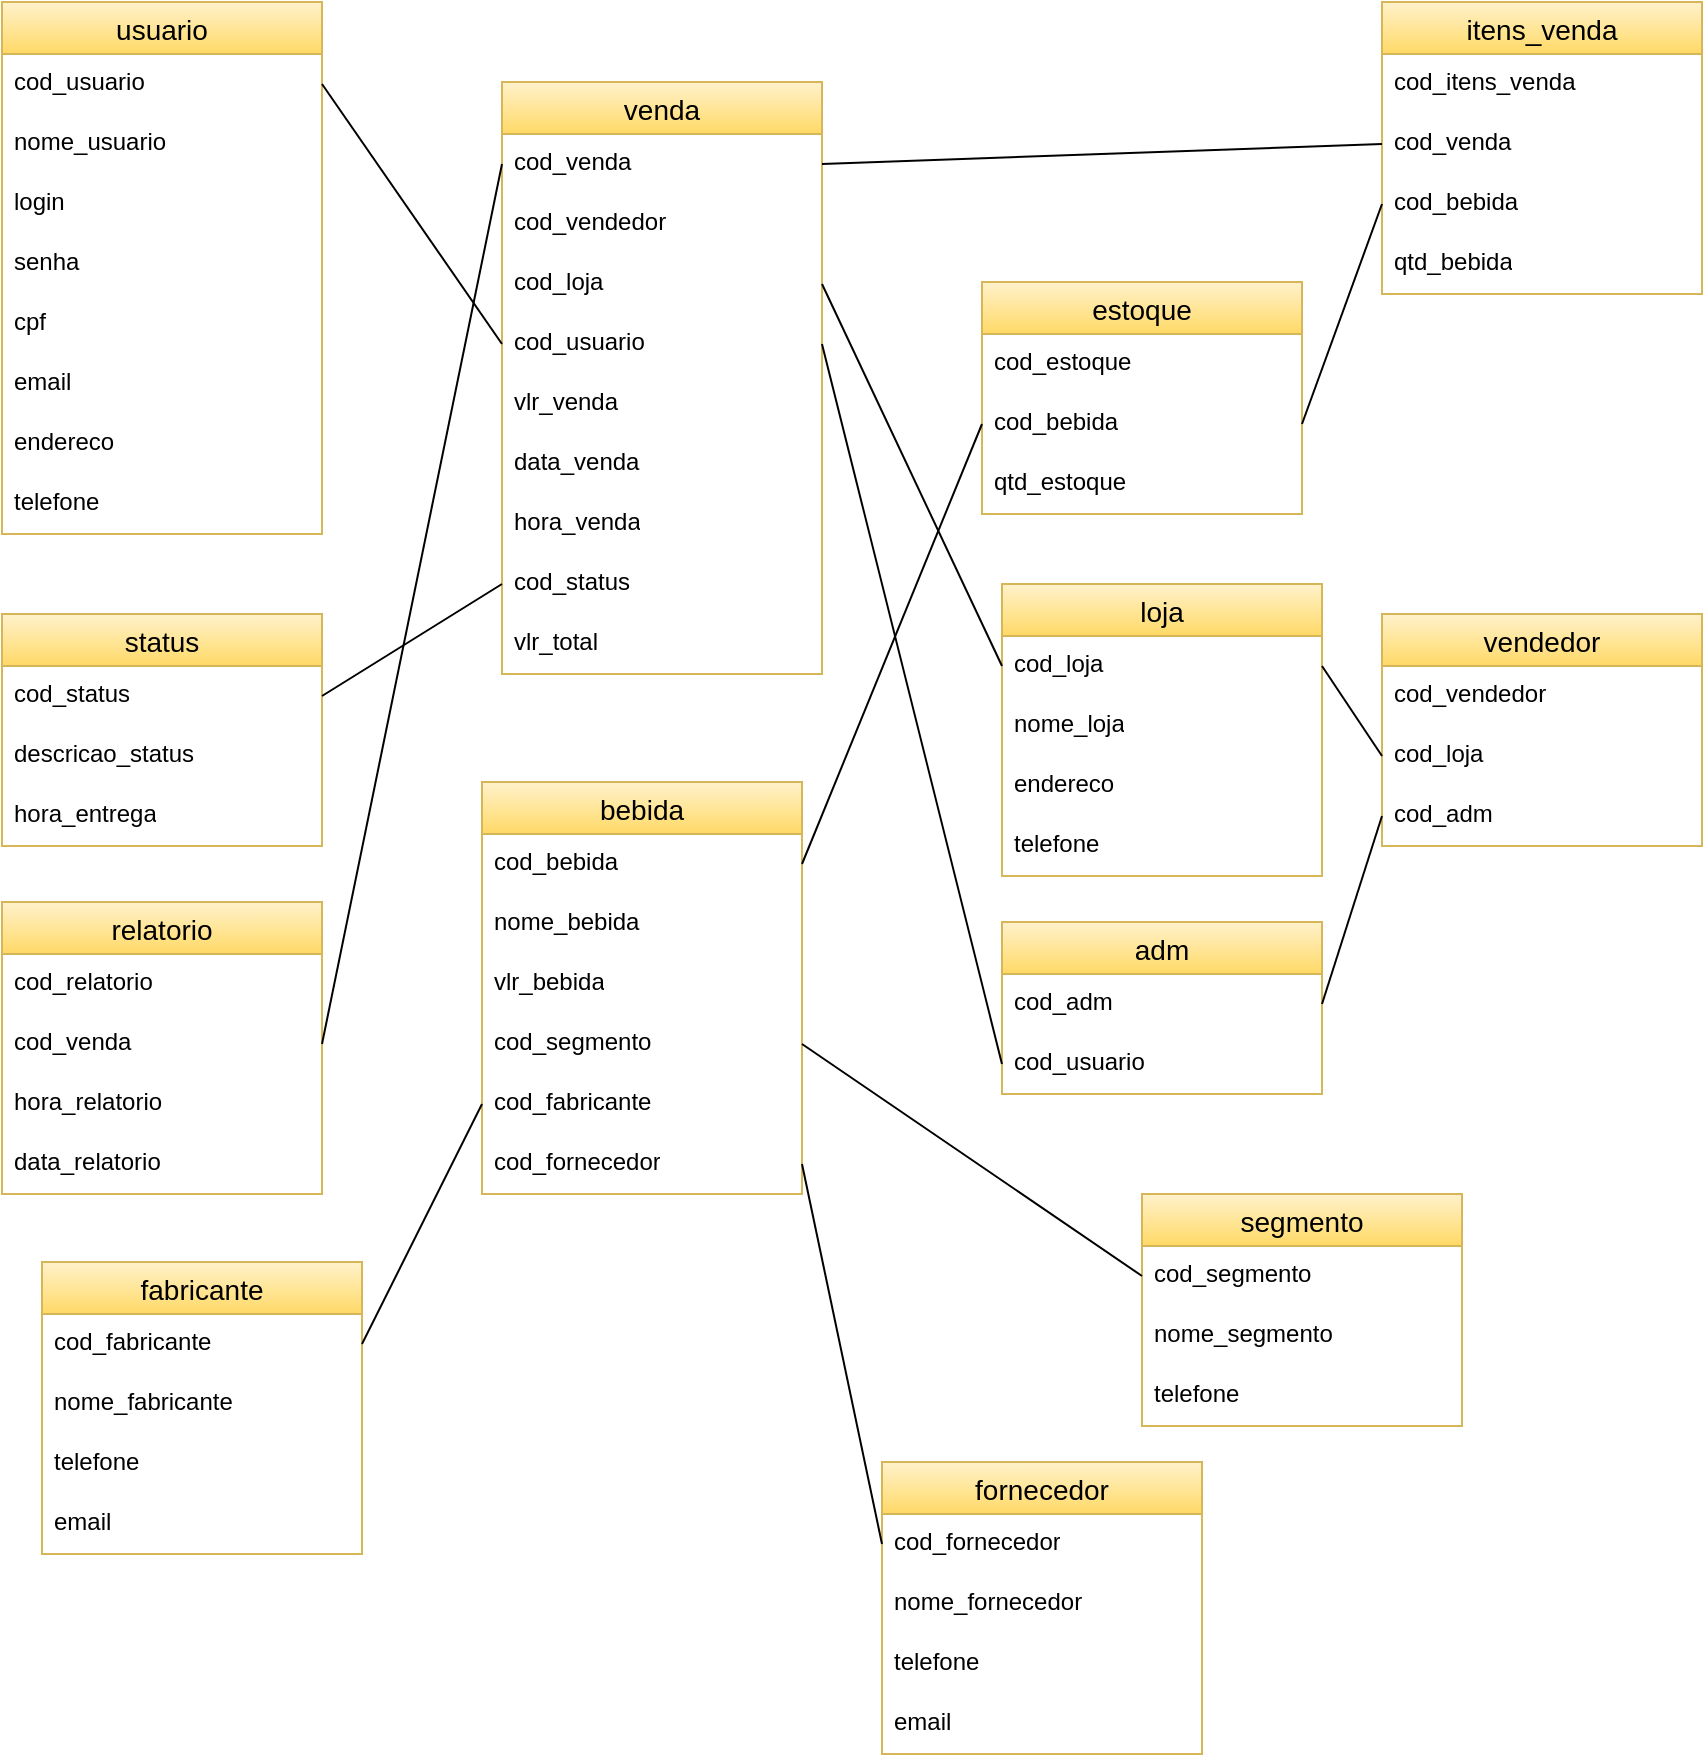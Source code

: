 <mxfile version="21.7.5" type="device">
  <diagram id="R2lEEEUBdFMjLlhIrx00" name="Page-1">
    <mxGraphModel dx="1426" dy="1869" grid="1" gridSize="10" guides="1" tooltips="1" connect="1" arrows="1" fold="1" page="1" pageScale="1" pageWidth="850" pageHeight="1100" math="0" shadow="0" extFonts="Permanent Marker^https://fonts.googleapis.com/css?family=Permanent+Marker">
      <root>
        <mxCell id="0" />
        <mxCell id="1" parent="0" />
        <mxCell id="QU1Ys3mp9wfguNMAAlU8-1" value="usuario" style="swimlane;fontStyle=0;childLayout=stackLayout;horizontal=1;startSize=26;horizontalStack=0;resizeParent=1;resizeParentMax=0;resizeLast=0;collapsible=1;marginBottom=0;align=center;fontSize=14;fillColor=#fff2cc;strokeColor=#d6b656;gradientColor=#ffd966;" parent="1" vertex="1">
          <mxGeometry y="-140" width="160" height="266" as="geometry" />
        </mxCell>
        <mxCell id="QU1Ys3mp9wfguNMAAlU8-2" value="cod_usuario" style="text;strokeColor=none;fillColor=none;spacingLeft=4;spacingRight=4;overflow=hidden;rotatable=0;points=[[0,0.5],[1,0.5]];portConstraint=eastwest;fontSize=12;whiteSpace=wrap;html=1;" parent="QU1Ys3mp9wfguNMAAlU8-1" vertex="1">
          <mxGeometry y="26" width="160" height="30" as="geometry" />
        </mxCell>
        <mxCell id="QU1Ys3mp9wfguNMAAlU8-3" value="nome_usuario" style="text;strokeColor=none;fillColor=none;spacingLeft=4;spacingRight=4;overflow=hidden;rotatable=0;points=[[0,0.5],[1,0.5]];portConstraint=eastwest;fontSize=12;whiteSpace=wrap;html=1;" parent="QU1Ys3mp9wfguNMAAlU8-1" vertex="1">
          <mxGeometry y="56" width="160" height="30" as="geometry" />
        </mxCell>
        <mxCell id="QU1Ys3mp9wfguNMAAlU8-4" value="login" style="text;strokeColor=none;fillColor=none;spacingLeft=4;spacingRight=4;overflow=hidden;rotatable=0;points=[[0,0.5],[1,0.5]];portConstraint=eastwest;fontSize=12;whiteSpace=wrap;html=1;" parent="QU1Ys3mp9wfguNMAAlU8-1" vertex="1">
          <mxGeometry y="86" width="160" height="30" as="geometry" />
        </mxCell>
        <mxCell id="QU1Ys3mp9wfguNMAAlU8-5" value="senha" style="text;strokeColor=none;fillColor=none;spacingLeft=4;spacingRight=4;overflow=hidden;rotatable=0;points=[[0,0.5],[1,0.5]];portConstraint=eastwest;fontSize=12;whiteSpace=wrap;html=1;" parent="QU1Ys3mp9wfguNMAAlU8-1" vertex="1">
          <mxGeometry y="116" width="160" height="30" as="geometry" />
        </mxCell>
        <mxCell id="QU1Ys3mp9wfguNMAAlU8-6" value="cpf" style="text;strokeColor=none;fillColor=none;spacingLeft=4;spacingRight=4;overflow=hidden;rotatable=0;points=[[0,0.5],[1,0.5]];portConstraint=eastwest;fontSize=12;whiteSpace=wrap;html=1;" parent="QU1Ys3mp9wfguNMAAlU8-1" vertex="1">
          <mxGeometry y="146" width="160" height="30" as="geometry" />
        </mxCell>
        <mxCell id="QU1Ys3mp9wfguNMAAlU8-7" value="email" style="text;strokeColor=none;fillColor=none;spacingLeft=4;spacingRight=4;overflow=hidden;rotatable=0;points=[[0,0.5],[1,0.5]];portConstraint=eastwest;fontSize=12;whiteSpace=wrap;html=1;" parent="QU1Ys3mp9wfguNMAAlU8-1" vertex="1">
          <mxGeometry y="176" width="160" height="30" as="geometry" />
        </mxCell>
        <mxCell id="QU1Ys3mp9wfguNMAAlU8-8" value="endereco" style="text;strokeColor=none;fillColor=none;spacingLeft=4;spacingRight=4;overflow=hidden;rotatable=0;points=[[0,0.5],[1,0.5]];portConstraint=eastwest;fontSize=12;whiteSpace=wrap;html=1;" parent="QU1Ys3mp9wfguNMAAlU8-1" vertex="1">
          <mxGeometry y="206" width="160" height="30" as="geometry" />
        </mxCell>
        <mxCell id="QU1Ys3mp9wfguNMAAlU8-9" value="telefone" style="text;strokeColor=none;fillColor=none;spacingLeft=4;spacingRight=4;overflow=hidden;rotatable=0;points=[[0,0.5],[1,0.5]];portConstraint=eastwest;fontSize=12;whiteSpace=wrap;html=1;" parent="QU1Ys3mp9wfguNMAAlU8-1" vertex="1">
          <mxGeometry y="236" width="160" height="30" as="geometry" />
        </mxCell>
        <mxCell id="QU1Ys3mp9wfguNMAAlU8-10" value="bebida" style="swimlane;fontStyle=0;childLayout=stackLayout;horizontal=1;startSize=26;horizontalStack=0;resizeParent=1;resizeParentMax=0;resizeLast=0;collapsible=1;marginBottom=0;align=center;fontSize=14;fillColor=#fff2cc;gradientColor=#ffd966;strokeColor=#d6b656;" parent="1" vertex="1">
          <mxGeometry x="240" y="250" width="160" height="206" as="geometry" />
        </mxCell>
        <mxCell id="QU1Ys3mp9wfguNMAAlU8-11" value="cod_bebida" style="text;strokeColor=none;fillColor=none;spacingLeft=4;spacingRight=4;overflow=hidden;rotatable=0;points=[[0,0.5],[1,0.5]];portConstraint=eastwest;fontSize=12;whiteSpace=wrap;html=1;" parent="QU1Ys3mp9wfguNMAAlU8-10" vertex="1">
          <mxGeometry y="26" width="160" height="30" as="geometry" />
        </mxCell>
        <mxCell id="QU1Ys3mp9wfguNMAAlU8-12" value="nome_bebida" style="text;strokeColor=none;fillColor=none;spacingLeft=4;spacingRight=4;overflow=hidden;rotatable=0;points=[[0,0.5],[1,0.5]];portConstraint=eastwest;fontSize=12;whiteSpace=wrap;html=1;" parent="QU1Ys3mp9wfguNMAAlU8-10" vertex="1">
          <mxGeometry y="56" width="160" height="30" as="geometry" />
        </mxCell>
        <mxCell id="QU1Ys3mp9wfguNMAAlU8-13" value="vlr_bebida" style="text;strokeColor=none;fillColor=none;spacingLeft=4;spacingRight=4;overflow=hidden;rotatable=0;points=[[0,0.5],[1,0.5]];portConstraint=eastwest;fontSize=12;whiteSpace=wrap;html=1;" parent="QU1Ys3mp9wfguNMAAlU8-10" vertex="1">
          <mxGeometry y="86" width="160" height="30" as="geometry" />
        </mxCell>
        <mxCell id="QU1Ys3mp9wfguNMAAlU8-14" value="cod_segmento" style="text;strokeColor=none;fillColor=none;spacingLeft=4;spacingRight=4;overflow=hidden;rotatable=0;points=[[0,0.5],[1,0.5]];portConstraint=eastwest;fontSize=12;whiteSpace=wrap;html=1;" parent="QU1Ys3mp9wfguNMAAlU8-10" vertex="1">
          <mxGeometry y="116" width="160" height="30" as="geometry" />
        </mxCell>
        <mxCell id="QU1Ys3mp9wfguNMAAlU8-25" value="cod_fabricante" style="text;strokeColor=none;fillColor=none;spacingLeft=4;spacingRight=4;overflow=hidden;rotatable=0;points=[[0,0.5],[1,0.5]];portConstraint=eastwest;fontSize=12;whiteSpace=wrap;html=1;" parent="QU1Ys3mp9wfguNMAAlU8-10" vertex="1">
          <mxGeometry y="146" width="160" height="30" as="geometry" />
        </mxCell>
        <mxCell id="QU1Ys3mp9wfguNMAAlU8-26" value="cod_fornecedor" style="text;strokeColor=none;fillColor=none;spacingLeft=4;spacingRight=4;overflow=hidden;rotatable=0;points=[[0,0.5],[1,0.5]];portConstraint=eastwest;fontSize=12;whiteSpace=wrap;html=1;" parent="QU1Ys3mp9wfguNMAAlU8-10" vertex="1">
          <mxGeometry y="176" width="160" height="30" as="geometry" />
        </mxCell>
        <mxCell id="QU1Ys3mp9wfguNMAAlU8-16" value="itens_venda" style="swimlane;fontStyle=0;childLayout=stackLayout;horizontal=1;startSize=26;horizontalStack=0;resizeParent=1;resizeParentMax=0;resizeLast=0;collapsible=1;marginBottom=0;align=center;fontSize=14;fillColor=#fff2cc;gradientColor=#ffd966;strokeColor=#d6b656;" parent="1" vertex="1">
          <mxGeometry x="690" y="-140" width="160" height="146" as="geometry" />
        </mxCell>
        <mxCell id="QU1Ys3mp9wfguNMAAlU8-17" value="cod_itens_venda" style="text;strokeColor=none;fillColor=none;spacingLeft=4;spacingRight=4;overflow=hidden;rotatable=0;points=[[0,0.5],[1,0.5]];portConstraint=eastwest;fontSize=12;whiteSpace=wrap;html=1;" parent="QU1Ys3mp9wfguNMAAlU8-16" vertex="1">
          <mxGeometry y="26" width="160" height="30" as="geometry" />
        </mxCell>
        <mxCell id="QU1Ys3mp9wfguNMAAlU8-18" value="cod_venda" style="text;strokeColor=none;fillColor=none;spacingLeft=4;spacingRight=4;overflow=hidden;rotatable=0;points=[[0,0.5],[1,0.5]];portConstraint=eastwest;fontSize=12;whiteSpace=wrap;html=1;" parent="QU1Ys3mp9wfguNMAAlU8-16" vertex="1">
          <mxGeometry y="56" width="160" height="30" as="geometry" />
        </mxCell>
        <mxCell id="QU1Ys3mp9wfguNMAAlU8-19" value="cod_bebida" style="text;strokeColor=none;fillColor=none;spacingLeft=4;spacingRight=4;overflow=hidden;rotatable=0;points=[[0,0.5],[1,0.5]];portConstraint=eastwest;fontSize=12;whiteSpace=wrap;html=1;" parent="QU1Ys3mp9wfguNMAAlU8-16" vertex="1">
          <mxGeometry y="86" width="160" height="30" as="geometry" />
        </mxCell>
        <mxCell id="QU1Ys3mp9wfguNMAAlU8-20" value="qtd_bebida" style="text;strokeColor=none;fillColor=none;spacingLeft=4;spacingRight=4;overflow=hidden;rotatable=0;points=[[0,0.5],[1,0.5]];portConstraint=eastwest;fontSize=12;whiteSpace=wrap;html=1;" parent="QU1Ys3mp9wfguNMAAlU8-16" vertex="1">
          <mxGeometry y="116" width="160" height="30" as="geometry" />
        </mxCell>
        <mxCell id="QU1Ys3mp9wfguNMAAlU8-21" value="venda" style="swimlane;fontStyle=0;childLayout=stackLayout;horizontal=1;startSize=26;horizontalStack=0;resizeParent=1;resizeParentMax=0;resizeLast=0;collapsible=1;marginBottom=0;align=center;fontSize=14;fillColor=#fff2cc;gradientColor=#ffd966;strokeColor=#d6b656;" parent="1" vertex="1">
          <mxGeometry x="250" y="-100" width="160" height="296" as="geometry" />
        </mxCell>
        <mxCell id="QU1Ys3mp9wfguNMAAlU8-22" value="cod_venda" style="text;strokeColor=none;fillColor=none;spacingLeft=4;spacingRight=4;overflow=hidden;rotatable=0;points=[[0,0.5],[1,0.5]];portConstraint=eastwest;fontSize=12;whiteSpace=wrap;html=1;" parent="QU1Ys3mp9wfguNMAAlU8-21" vertex="1">
          <mxGeometry y="26" width="160" height="30" as="geometry" />
        </mxCell>
        <mxCell id="QU1Ys3mp9wfguNMAAlU8-23" value="cod_vendedor" style="text;strokeColor=none;fillColor=none;spacingLeft=4;spacingRight=4;overflow=hidden;rotatable=0;points=[[0,0.5],[1,0.5]];portConstraint=eastwest;fontSize=12;whiteSpace=wrap;html=1;" parent="QU1Ys3mp9wfguNMAAlU8-21" vertex="1">
          <mxGeometry y="56" width="160" height="30" as="geometry" />
        </mxCell>
        <mxCell id="QU1Ys3mp9wfguNMAAlU8-24" value="cod_loja" style="text;strokeColor=none;fillColor=none;spacingLeft=4;spacingRight=4;overflow=hidden;rotatable=0;points=[[0,0.5],[1,0.5]];portConstraint=eastwest;fontSize=12;whiteSpace=wrap;html=1;" parent="QU1Ys3mp9wfguNMAAlU8-21" vertex="1">
          <mxGeometry y="86" width="160" height="30" as="geometry" />
        </mxCell>
        <mxCell id="QU1Ys3mp9wfguNMAAlU8-27" value="cod_usuario" style="text;strokeColor=none;fillColor=none;spacingLeft=4;spacingRight=4;overflow=hidden;rotatable=0;points=[[0,0.5],[1,0.5]];portConstraint=eastwest;fontSize=12;whiteSpace=wrap;html=1;" parent="QU1Ys3mp9wfguNMAAlU8-21" vertex="1">
          <mxGeometry y="116" width="160" height="30" as="geometry" />
        </mxCell>
        <mxCell id="QU1Ys3mp9wfguNMAAlU8-29" value="vlr_venda" style="text;strokeColor=none;fillColor=none;spacingLeft=4;spacingRight=4;overflow=hidden;rotatable=0;points=[[0,0.5],[1,0.5]];portConstraint=eastwest;fontSize=12;whiteSpace=wrap;html=1;" parent="QU1Ys3mp9wfguNMAAlU8-21" vertex="1">
          <mxGeometry y="146" width="160" height="30" as="geometry" />
        </mxCell>
        <mxCell id="QU1Ys3mp9wfguNMAAlU8-28" value="data_venda" style="text;strokeColor=none;fillColor=none;spacingLeft=4;spacingRight=4;overflow=hidden;rotatable=0;points=[[0,0.5],[1,0.5]];portConstraint=eastwest;fontSize=12;whiteSpace=wrap;html=1;" parent="QU1Ys3mp9wfguNMAAlU8-21" vertex="1">
          <mxGeometry y="176" width="160" height="30" as="geometry" />
        </mxCell>
        <mxCell id="QU1Ys3mp9wfguNMAAlU8-30" value="hora_venda" style="text;strokeColor=none;fillColor=none;spacingLeft=4;spacingRight=4;overflow=hidden;rotatable=0;points=[[0,0.5],[1,0.5]];portConstraint=eastwest;fontSize=12;whiteSpace=wrap;html=1;" parent="QU1Ys3mp9wfguNMAAlU8-21" vertex="1">
          <mxGeometry y="206" width="160" height="30" as="geometry" />
        </mxCell>
        <mxCell id="QU1Ys3mp9wfguNMAAlU8-36" value="cod_status" style="text;strokeColor=none;fillColor=none;spacingLeft=4;spacingRight=4;overflow=hidden;rotatable=0;points=[[0,0.5],[1,0.5]];portConstraint=eastwest;fontSize=12;whiteSpace=wrap;html=1;" parent="QU1Ys3mp9wfguNMAAlU8-21" vertex="1">
          <mxGeometry y="236" width="160" height="30" as="geometry" />
        </mxCell>
        <mxCell id="QU1Ys3mp9wfguNMAAlU8-38" value="vlr_total" style="text;strokeColor=none;fillColor=none;spacingLeft=4;spacingRight=4;overflow=hidden;rotatable=0;points=[[0,0.5],[1,0.5]];portConstraint=eastwest;fontSize=12;whiteSpace=wrap;html=1;" parent="QU1Ys3mp9wfguNMAAlU8-21" vertex="1">
          <mxGeometry y="266" width="160" height="30" as="geometry" />
        </mxCell>
        <mxCell id="QU1Ys3mp9wfguNMAAlU8-31" value="status" style="swimlane;fontStyle=0;childLayout=stackLayout;horizontal=1;startSize=26;horizontalStack=0;resizeParent=1;resizeParentMax=0;resizeLast=0;collapsible=1;marginBottom=0;align=center;fontSize=14;fillColor=#fff2cc;gradientColor=#ffd966;strokeColor=#d6b656;" parent="1" vertex="1">
          <mxGeometry y="166" width="160" height="116" as="geometry" />
        </mxCell>
        <mxCell id="QU1Ys3mp9wfguNMAAlU8-32" value="cod_status" style="text;strokeColor=none;fillColor=none;spacingLeft=4;spacingRight=4;overflow=hidden;rotatable=0;points=[[0,0.5],[1,0.5]];portConstraint=eastwest;fontSize=12;whiteSpace=wrap;html=1;" parent="QU1Ys3mp9wfguNMAAlU8-31" vertex="1">
          <mxGeometry y="26" width="160" height="30" as="geometry" />
        </mxCell>
        <mxCell id="QU1Ys3mp9wfguNMAAlU8-33" value="descricao_status" style="text;strokeColor=none;fillColor=none;spacingLeft=4;spacingRight=4;overflow=hidden;rotatable=0;points=[[0,0.5],[1,0.5]];portConstraint=eastwest;fontSize=12;whiteSpace=wrap;html=1;" parent="QU1Ys3mp9wfguNMAAlU8-31" vertex="1">
          <mxGeometry y="56" width="160" height="30" as="geometry" />
        </mxCell>
        <mxCell id="QU1Ys3mp9wfguNMAAlU8-34" value="hora_entrega" style="text;strokeColor=none;fillColor=none;spacingLeft=4;spacingRight=4;overflow=hidden;rotatable=0;points=[[0,0.5],[1,0.5]];portConstraint=eastwest;fontSize=12;whiteSpace=wrap;html=1;" parent="QU1Ys3mp9wfguNMAAlU8-31" vertex="1">
          <mxGeometry y="86" width="160" height="30" as="geometry" />
        </mxCell>
        <mxCell id="QU1Ys3mp9wfguNMAAlU8-39" value="loja" style="swimlane;fontStyle=0;childLayout=stackLayout;horizontal=1;startSize=26;horizontalStack=0;resizeParent=1;resizeParentMax=0;resizeLast=0;collapsible=1;marginBottom=0;align=center;fontSize=14;fillColor=#fff2cc;gradientColor=#ffd966;strokeColor=#d6b656;" parent="1" vertex="1">
          <mxGeometry x="500" y="151" width="160" height="146" as="geometry" />
        </mxCell>
        <mxCell id="QU1Ys3mp9wfguNMAAlU8-40" value="cod_loja" style="text;strokeColor=none;fillColor=none;spacingLeft=4;spacingRight=4;overflow=hidden;rotatable=0;points=[[0,0.5],[1,0.5]];portConstraint=eastwest;fontSize=12;whiteSpace=wrap;html=1;" parent="QU1Ys3mp9wfguNMAAlU8-39" vertex="1">
          <mxGeometry y="26" width="160" height="30" as="geometry" />
        </mxCell>
        <mxCell id="QU1Ys3mp9wfguNMAAlU8-41" value="nome_loja" style="text;strokeColor=none;fillColor=none;spacingLeft=4;spacingRight=4;overflow=hidden;rotatable=0;points=[[0,0.5],[1,0.5]];portConstraint=eastwest;fontSize=12;whiteSpace=wrap;html=1;" parent="QU1Ys3mp9wfguNMAAlU8-39" vertex="1">
          <mxGeometry y="56" width="160" height="30" as="geometry" />
        </mxCell>
        <mxCell id="QU1Ys3mp9wfguNMAAlU8-42" value="endereco" style="text;strokeColor=none;fillColor=none;spacingLeft=4;spacingRight=4;overflow=hidden;rotatable=0;points=[[0,0.5],[1,0.5]];portConstraint=eastwest;fontSize=12;whiteSpace=wrap;html=1;" parent="QU1Ys3mp9wfguNMAAlU8-39" vertex="1">
          <mxGeometry y="86" width="160" height="30" as="geometry" />
        </mxCell>
        <mxCell id="QU1Ys3mp9wfguNMAAlU8-83" value="telefone" style="text;strokeColor=none;fillColor=none;spacingLeft=4;spacingRight=4;overflow=hidden;rotatable=0;points=[[0,0.5],[1,0.5]];portConstraint=eastwest;fontSize=12;whiteSpace=wrap;html=1;" parent="QU1Ys3mp9wfguNMAAlU8-39" vertex="1">
          <mxGeometry y="116" width="160" height="30" as="geometry" />
        </mxCell>
        <mxCell id="QU1Ys3mp9wfguNMAAlU8-43" value="estoque" style="swimlane;fontStyle=0;childLayout=stackLayout;horizontal=1;startSize=26;horizontalStack=0;resizeParent=1;resizeParentMax=0;resizeLast=0;collapsible=1;marginBottom=0;align=center;fontSize=14;fillColor=#fff2cc;gradientColor=#ffd966;strokeColor=#d6b656;" parent="1" vertex="1">
          <mxGeometry x="490" width="160" height="116" as="geometry" />
        </mxCell>
        <mxCell id="QU1Ys3mp9wfguNMAAlU8-44" value="cod_estoque" style="text;strokeColor=none;fillColor=none;spacingLeft=4;spacingRight=4;overflow=hidden;rotatable=0;points=[[0,0.5],[1,0.5]];portConstraint=eastwest;fontSize=12;whiteSpace=wrap;html=1;" parent="QU1Ys3mp9wfguNMAAlU8-43" vertex="1">
          <mxGeometry y="26" width="160" height="30" as="geometry" />
        </mxCell>
        <mxCell id="QU1Ys3mp9wfguNMAAlU8-45" value="cod_bebida" style="text;strokeColor=none;fillColor=none;spacingLeft=4;spacingRight=4;overflow=hidden;rotatable=0;points=[[0,0.5],[1,0.5]];portConstraint=eastwest;fontSize=12;whiteSpace=wrap;html=1;" parent="QU1Ys3mp9wfguNMAAlU8-43" vertex="1">
          <mxGeometry y="56" width="160" height="30" as="geometry" />
        </mxCell>
        <mxCell id="QU1Ys3mp9wfguNMAAlU8-46" value="qtd_estoque" style="text;strokeColor=none;fillColor=none;spacingLeft=4;spacingRight=4;overflow=hidden;rotatable=0;points=[[0,0.5],[1,0.5]];portConstraint=eastwest;fontSize=12;whiteSpace=wrap;html=1;" parent="QU1Ys3mp9wfguNMAAlU8-43" vertex="1">
          <mxGeometry y="86" width="160" height="30" as="geometry" />
        </mxCell>
        <mxCell id="QU1Ys3mp9wfguNMAAlU8-47" value="adm" style="swimlane;fontStyle=0;childLayout=stackLayout;horizontal=1;startSize=26;horizontalStack=0;resizeParent=1;resizeParentMax=0;resizeLast=0;collapsible=1;marginBottom=0;align=center;fontSize=14;fillColor=#fff2cc;gradientColor=#ffd966;strokeColor=#d6b656;" parent="1" vertex="1">
          <mxGeometry x="500" y="320" width="160" height="86" as="geometry" />
        </mxCell>
        <mxCell id="QU1Ys3mp9wfguNMAAlU8-48" value="cod_adm" style="text;strokeColor=none;fillColor=none;spacingLeft=4;spacingRight=4;overflow=hidden;rotatable=0;points=[[0,0.5],[1,0.5]];portConstraint=eastwest;fontSize=12;whiteSpace=wrap;html=1;" parent="QU1Ys3mp9wfguNMAAlU8-47" vertex="1">
          <mxGeometry y="26" width="160" height="30" as="geometry" />
        </mxCell>
        <mxCell id="QU1Ys3mp9wfguNMAAlU8-49" value="cod_usuario" style="text;strokeColor=none;fillColor=none;spacingLeft=4;spacingRight=4;overflow=hidden;rotatable=0;points=[[0,0.5],[1,0.5]];portConstraint=eastwest;fontSize=12;whiteSpace=wrap;html=1;" parent="QU1Ys3mp9wfguNMAAlU8-47" vertex="1">
          <mxGeometry y="56" width="160" height="30" as="geometry" />
        </mxCell>
        <mxCell id="QU1Ys3mp9wfguNMAAlU8-56" value="vendedor" style="swimlane;fontStyle=0;childLayout=stackLayout;horizontal=1;startSize=26;horizontalStack=0;resizeParent=1;resizeParentMax=0;resizeLast=0;collapsible=1;marginBottom=0;align=center;fontSize=14;fillColor=#fff2cc;gradientColor=#ffd966;strokeColor=#d6b656;" parent="1" vertex="1">
          <mxGeometry x="690" y="166" width="160" height="116" as="geometry" />
        </mxCell>
        <mxCell id="QU1Ys3mp9wfguNMAAlU8-58" value="cod_vendedor" style="text;strokeColor=none;fillColor=none;spacingLeft=4;spacingRight=4;overflow=hidden;rotatable=0;points=[[0,0.5],[1,0.5]];portConstraint=eastwest;fontSize=12;whiteSpace=wrap;html=1;" parent="QU1Ys3mp9wfguNMAAlU8-56" vertex="1">
          <mxGeometry y="26" width="160" height="30" as="geometry" />
        </mxCell>
        <mxCell id="QU1Ys3mp9wfguNMAAlU8-59" value="cod_loja" style="text;strokeColor=none;fillColor=none;spacingLeft=4;spacingRight=4;overflow=hidden;rotatable=0;points=[[0,0.5],[1,0.5]];portConstraint=eastwest;fontSize=12;whiteSpace=wrap;html=1;" parent="QU1Ys3mp9wfguNMAAlU8-56" vertex="1">
          <mxGeometry y="56" width="160" height="30" as="geometry" />
        </mxCell>
        <mxCell id="QU1Ys3mp9wfguNMAAlU8-62" value="cod_adm" style="text;strokeColor=none;fillColor=none;spacingLeft=4;spacingRight=4;overflow=hidden;rotatable=0;points=[[0,0.5],[1,0.5]];portConstraint=eastwest;fontSize=12;whiteSpace=wrap;html=1;" parent="QU1Ys3mp9wfguNMAAlU8-56" vertex="1">
          <mxGeometry y="86" width="160" height="30" as="geometry" />
        </mxCell>
        <mxCell id="QU1Ys3mp9wfguNMAAlU8-63" value="fornecedor" style="swimlane;fontStyle=0;childLayout=stackLayout;horizontal=1;startSize=26;horizontalStack=0;resizeParent=1;resizeParentMax=0;resizeLast=0;collapsible=1;marginBottom=0;align=center;fontSize=14;fillColor=#fff2cc;gradientColor=#ffd966;strokeColor=#d6b656;" parent="1" vertex="1">
          <mxGeometry x="440" y="590" width="160" height="146" as="geometry" />
        </mxCell>
        <mxCell id="QU1Ys3mp9wfguNMAAlU8-64" value="cod_fornecedor" style="text;strokeColor=none;fillColor=none;spacingLeft=4;spacingRight=4;overflow=hidden;rotatable=0;points=[[0,0.5],[1,0.5]];portConstraint=eastwest;fontSize=12;whiteSpace=wrap;html=1;" parent="QU1Ys3mp9wfguNMAAlU8-63" vertex="1">
          <mxGeometry y="26" width="160" height="30" as="geometry" />
        </mxCell>
        <mxCell id="QU1Ys3mp9wfguNMAAlU8-65" value="nome_fornecedor" style="text;strokeColor=none;fillColor=none;spacingLeft=4;spacingRight=4;overflow=hidden;rotatable=0;points=[[0,0.5],[1,0.5]];portConstraint=eastwest;fontSize=12;whiteSpace=wrap;html=1;" parent="QU1Ys3mp9wfguNMAAlU8-63" vertex="1">
          <mxGeometry y="56" width="160" height="30" as="geometry" />
        </mxCell>
        <mxCell id="QU1Ys3mp9wfguNMAAlU8-71" value="telefone" style="text;strokeColor=none;fillColor=none;spacingLeft=4;spacingRight=4;overflow=hidden;rotatable=0;points=[[0,0.5],[1,0.5]];portConstraint=eastwest;fontSize=12;whiteSpace=wrap;html=1;" parent="QU1Ys3mp9wfguNMAAlU8-63" vertex="1">
          <mxGeometry y="86" width="160" height="30" as="geometry" />
        </mxCell>
        <mxCell id="QU1Ys3mp9wfguNMAAlU8-72" value="email" style="text;strokeColor=none;fillColor=none;spacingLeft=4;spacingRight=4;overflow=hidden;rotatable=0;points=[[0,0.5],[1,0.5]];portConstraint=eastwest;fontSize=12;whiteSpace=wrap;html=1;" parent="QU1Ys3mp9wfguNMAAlU8-63" vertex="1">
          <mxGeometry y="116" width="160" height="30" as="geometry" />
        </mxCell>
        <mxCell id="QU1Ys3mp9wfguNMAAlU8-67" value="fabricante" style="swimlane;fontStyle=0;childLayout=stackLayout;horizontal=1;startSize=26;horizontalStack=0;resizeParent=1;resizeParentMax=0;resizeLast=0;collapsible=1;marginBottom=0;align=center;fontSize=14;fillColor=#fff2cc;gradientColor=#ffd966;strokeColor=#d6b656;" parent="1" vertex="1">
          <mxGeometry x="20" y="490" width="160" height="146" as="geometry" />
        </mxCell>
        <mxCell id="QU1Ys3mp9wfguNMAAlU8-68" value="cod_fabricante" style="text;strokeColor=none;fillColor=none;spacingLeft=4;spacingRight=4;overflow=hidden;rotatable=0;points=[[0,0.5],[1,0.5]];portConstraint=eastwest;fontSize=12;whiteSpace=wrap;html=1;" parent="QU1Ys3mp9wfguNMAAlU8-67" vertex="1">
          <mxGeometry y="26" width="160" height="30" as="geometry" />
        </mxCell>
        <mxCell id="QU1Ys3mp9wfguNMAAlU8-69" value="nome_fabricante" style="text;strokeColor=none;fillColor=none;spacingLeft=4;spacingRight=4;overflow=hidden;rotatable=0;points=[[0,0.5],[1,0.5]];portConstraint=eastwest;fontSize=12;whiteSpace=wrap;html=1;" parent="QU1Ys3mp9wfguNMAAlU8-67" vertex="1">
          <mxGeometry y="56" width="160" height="30" as="geometry" />
        </mxCell>
        <mxCell id="QU1Ys3mp9wfguNMAAlU8-70" value="telefone" style="text;strokeColor=none;fillColor=none;spacingLeft=4;spacingRight=4;overflow=hidden;rotatable=0;points=[[0,0.5],[1,0.5]];portConstraint=eastwest;fontSize=12;whiteSpace=wrap;html=1;" parent="QU1Ys3mp9wfguNMAAlU8-67" vertex="1">
          <mxGeometry y="86" width="160" height="30" as="geometry" />
        </mxCell>
        <mxCell id="QU1Ys3mp9wfguNMAAlU8-73" value="email" style="text;strokeColor=none;fillColor=none;spacingLeft=4;spacingRight=4;overflow=hidden;rotatable=0;points=[[0,0.5],[1,0.5]];portConstraint=eastwest;fontSize=12;whiteSpace=wrap;html=1;" parent="QU1Ys3mp9wfguNMAAlU8-67" vertex="1">
          <mxGeometry y="116" width="160" height="30" as="geometry" />
        </mxCell>
        <mxCell id="QU1Ys3mp9wfguNMAAlU8-74" value="segmento" style="swimlane;fontStyle=0;childLayout=stackLayout;horizontal=1;startSize=26;horizontalStack=0;resizeParent=1;resizeParentMax=0;resizeLast=0;collapsible=1;marginBottom=0;align=center;fontSize=14;fillColor=#fff2cc;gradientColor=#ffd966;strokeColor=#d6b656;" parent="1" vertex="1">
          <mxGeometry x="570" y="456" width="160" height="116" as="geometry" />
        </mxCell>
        <mxCell id="QU1Ys3mp9wfguNMAAlU8-75" value="cod_segmento" style="text;strokeColor=none;fillColor=none;spacingLeft=4;spacingRight=4;overflow=hidden;rotatable=0;points=[[0,0.5],[1,0.5]];portConstraint=eastwest;fontSize=12;whiteSpace=wrap;html=1;" parent="QU1Ys3mp9wfguNMAAlU8-74" vertex="1">
          <mxGeometry y="26" width="160" height="30" as="geometry" />
        </mxCell>
        <mxCell id="QU1Ys3mp9wfguNMAAlU8-76" value="nome_segmento" style="text;strokeColor=none;fillColor=none;spacingLeft=4;spacingRight=4;overflow=hidden;rotatable=0;points=[[0,0.5],[1,0.5]];portConstraint=eastwest;fontSize=12;whiteSpace=wrap;html=1;" parent="QU1Ys3mp9wfguNMAAlU8-74" vertex="1">
          <mxGeometry y="56" width="160" height="30" as="geometry" />
        </mxCell>
        <mxCell id="QU1Ys3mp9wfguNMAAlU8-77" value="telefone" style="text;strokeColor=none;fillColor=none;spacingLeft=4;spacingRight=4;overflow=hidden;rotatable=0;points=[[0,0.5],[1,0.5]];portConstraint=eastwest;fontSize=12;whiteSpace=wrap;html=1;" parent="QU1Ys3mp9wfguNMAAlU8-74" vertex="1">
          <mxGeometry y="86" width="160" height="30" as="geometry" />
        </mxCell>
        <mxCell id="QU1Ys3mp9wfguNMAAlU8-78" value="relatorio" style="swimlane;fontStyle=0;childLayout=stackLayout;horizontal=1;startSize=26;horizontalStack=0;resizeParent=1;resizeParentMax=0;resizeLast=0;collapsible=1;marginBottom=0;align=center;fontSize=14;fillColor=#fff2cc;gradientColor=#ffd966;strokeColor=#d6b656;" parent="1" vertex="1">
          <mxGeometry y="310" width="160" height="146" as="geometry" />
        </mxCell>
        <mxCell id="QU1Ys3mp9wfguNMAAlU8-79" value="cod_relatorio" style="text;strokeColor=none;fillColor=none;spacingLeft=4;spacingRight=4;overflow=hidden;rotatable=0;points=[[0,0.5],[1,0.5]];portConstraint=eastwest;fontSize=12;whiteSpace=wrap;html=1;" parent="QU1Ys3mp9wfguNMAAlU8-78" vertex="1">
          <mxGeometry y="26" width="160" height="30" as="geometry" />
        </mxCell>
        <mxCell id="QU1Ys3mp9wfguNMAAlU8-82" value="cod_venda" style="text;strokeColor=none;fillColor=none;spacingLeft=4;spacingRight=4;overflow=hidden;rotatable=0;points=[[0,0.5],[1,0.5]];portConstraint=eastwest;fontSize=12;whiteSpace=wrap;html=1;" parent="QU1Ys3mp9wfguNMAAlU8-78" vertex="1">
          <mxGeometry y="56" width="160" height="30" as="geometry" />
        </mxCell>
        <mxCell id="QU1Ys3mp9wfguNMAAlU8-80" value="hora_relatorio" style="text;strokeColor=none;fillColor=none;spacingLeft=4;spacingRight=4;overflow=hidden;rotatable=0;points=[[0,0.5],[1,0.5]];portConstraint=eastwest;fontSize=12;whiteSpace=wrap;html=1;" parent="QU1Ys3mp9wfguNMAAlU8-78" vertex="1">
          <mxGeometry y="86" width="160" height="30" as="geometry" />
        </mxCell>
        <mxCell id="QU1Ys3mp9wfguNMAAlU8-81" value="data_relatorio" style="text;strokeColor=none;fillColor=none;spacingLeft=4;spacingRight=4;overflow=hidden;rotatable=0;points=[[0,0.5],[1,0.5]];portConstraint=eastwest;fontSize=12;whiteSpace=wrap;html=1;" parent="QU1Ys3mp9wfguNMAAlU8-78" vertex="1">
          <mxGeometry y="116" width="160" height="30" as="geometry" />
        </mxCell>
        <mxCell id="QU1Ys3mp9wfguNMAAlU8-84" value="" style="endArrow=none;html=1;rounded=0;exitX=1;exitY=0.5;exitDx=0;exitDy=0;entryX=0;entryY=0.5;entryDx=0;entryDy=0;" parent="1" source="QU1Ys3mp9wfguNMAAlU8-2" target="QU1Ys3mp9wfguNMAAlU8-27" edge="1">
          <mxGeometry width="50" height="50" relative="1" as="geometry">
            <mxPoint x="200" y="90" as="sourcePoint" />
            <mxPoint x="250" y="40" as="targetPoint" />
          </mxGeometry>
        </mxCell>
        <mxCell id="QU1Ys3mp9wfguNMAAlU8-85" value="" style="endArrow=none;html=1;rounded=0;entryX=1;entryY=0.5;entryDx=0;entryDy=0;exitX=0;exitY=0.5;exitDx=0;exitDy=0;" parent="1" source="QU1Ys3mp9wfguNMAAlU8-49" target="QU1Ys3mp9wfguNMAAlU8-27" edge="1">
          <mxGeometry width="50" height="50" relative="1" as="geometry">
            <mxPoint x="230" y="290" as="sourcePoint" />
            <mxPoint x="280" y="240" as="targetPoint" />
          </mxGeometry>
        </mxCell>
        <mxCell id="QU1Ys3mp9wfguNMAAlU8-86" value="" style="endArrow=none;html=1;rounded=0;entryX=1;entryY=0.5;entryDx=0;entryDy=0;exitX=0;exitY=0.5;exitDx=0;exitDy=0;" parent="1" source="QU1Ys3mp9wfguNMAAlU8-18" target="QU1Ys3mp9wfguNMAAlU8-22" edge="1">
          <mxGeometry width="50" height="50" relative="1" as="geometry">
            <mxPoint x="260" y="420" as="sourcePoint" />
            <mxPoint x="320" y="360" as="targetPoint" />
          </mxGeometry>
        </mxCell>
        <mxCell id="QU1Ys3mp9wfguNMAAlU8-87" value="" style="endArrow=none;html=1;rounded=0;exitX=1;exitY=0.5;exitDx=0;exitDy=0;entryX=0;entryY=0.5;entryDx=0;entryDy=0;" parent="1" source="QU1Ys3mp9wfguNMAAlU8-82" target="QU1Ys3mp9wfguNMAAlU8-22" edge="1">
          <mxGeometry width="50" height="50" relative="1" as="geometry">
            <mxPoint x="220" y="570" as="sourcePoint" />
            <mxPoint x="270" y="520" as="targetPoint" />
          </mxGeometry>
        </mxCell>
        <mxCell id="QU1Ys3mp9wfguNMAAlU8-88" value="" style="endArrow=none;html=1;rounded=0;entryX=1;entryY=0.5;entryDx=0;entryDy=0;exitX=0;exitY=0.5;exitDx=0;exitDy=0;" parent="1" source="QU1Ys3mp9wfguNMAAlU8-59" target="QU1Ys3mp9wfguNMAAlU8-40" edge="1">
          <mxGeometry width="50" height="50" relative="1" as="geometry">
            <mxPoint x="660" y="270" as="sourcePoint" />
            <mxPoint x="710" y="220" as="targetPoint" />
          </mxGeometry>
        </mxCell>
        <mxCell id="QU1Ys3mp9wfguNMAAlU8-89" value="" style="endArrow=none;html=1;rounded=0;entryX=1;entryY=0.5;entryDx=0;entryDy=0;exitX=0;exitY=0.5;exitDx=0;exitDy=0;" parent="1" source="QU1Ys3mp9wfguNMAAlU8-40" target="QU1Ys3mp9wfguNMAAlU8-24" edge="1">
          <mxGeometry width="50" height="50" relative="1" as="geometry">
            <mxPoint x="420" y="150" as="sourcePoint" />
            <mxPoint x="470" y="100" as="targetPoint" />
          </mxGeometry>
        </mxCell>
        <mxCell id="QU1Ys3mp9wfguNMAAlU8-91" value="" style="endArrow=none;html=1;rounded=0;exitX=0;exitY=0.5;exitDx=0;exitDy=0;entryX=1;entryY=0.5;entryDx=0;entryDy=0;" parent="1" source="QU1Ys3mp9wfguNMAAlU8-19" target="QU1Ys3mp9wfguNMAAlU8-45" edge="1">
          <mxGeometry width="50" height="50" relative="1" as="geometry">
            <mxPoint x="490" y="110" as="sourcePoint" />
            <mxPoint x="690" y="261" as="targetPoint" />
          </mxGeometry>
        </mxCell>
        <mxCell id="QU1Ys3mp9wfguNMAAlU8-92" value="" style="endArrow=none;html=1;rounded=0;entryX=1;entryY=0.5;entryDx=0;entryDy=0;exitX=0;exitY=0.5;exitDx=0;exitDy=0;" parent="1" source="QU1Ys3mp9wfguNMAAlU8-45" target="QU1Ys3mp9wfguNMAAlU8-11" edge="1">
          <mxGeometry width="50" height="50" relative="1" as="geometry">
            <mxPoint x="230" y="420" as="sourcePoint" />
            <mxPoint x="280" y="370" as="targetPoint" />
          </mxGeometry>
        </mxCell>
        <mxCell id="QU1Ys3mp9wfguNMAAlU8-93" value="" style="endArrow=none;html=1;rounded=0;entryX=0;entryY=0.5;entryDx=0;entryDy=0;exitX=1;exitY=0.5;exitDx=0;exitDy=0;" parent="1" source="QU1Ys3mp9wfguNMAAlU8-48" target="QU1Ys3mp9wfguNMAAlU8-62" edge="1">
          <mxGeometry width="50" height="50" relative="1" as="geometry">
            <mxPoint x="610" y="540" as="sourcePoint" />
            <mxPoint x="660" y="490" as="targetPoint" />
          </mxGeometry>
        </mxCell>
        <mxCell id="QU1Ys3mp9wfguNMAAlU8-94" value="" style="endArrow=none;html=1;rounded=0;entryX=0;entryY=0.5;entryDx=0;entryDy=0;exitX=1;exitY=0.5;exitDx=0;exitDy=0;" parent="1" source="QU1Ys3mp9wfguNMAAlU8-32" target="QU1Ys3mp9wfguNMAAlU8-36" edge="1">
          <mxGeometry width="50" height="50" relative="1" as="geometry">
            <mxPoint x="210" y="380" as="sourcePoint" />
            <mxPoint x="260" y="330" as="targetPoint" />
          </mxGeometry>
        </mxCell>
        <mxCell id="QU1Ys3mp9wfguNMAAlU8-95" value="" style="endArrow=none;html=1;rounded=0;exitX=1;exitY=0.5;exitDx=0;exitDy=0;entryX=0;entryY=0.5;entryDx=0;entryDy=0;" parent="1" source="QU1Ys3mp9wfguNMAAlU8-26" target="QU1Ys3mp9wfguNMAAlU8-64" edge="1">
          <mxGeometry width="50" height="50" relative="1" as="geometry">
            <mxPoint x="430" y="560" as="sourcePoint" />
            <mxPoint x="480" y="510" as="targetPoint" />
          </mxGeometry>
        </mxCell>
        <mxCell id="QU1Ys3mp9wfguNMAAlU8-96" value="" style="endArrow=none;html=1;rounded=0;entryX=1;entryY=0.5;entryDx=0;entryDy=0;exitX=0;exitY=0.5;exitDx=0;exitDy=0;" parent="1" source="QU1Ys3mp9wfguNMAAlU8-75" target="QU1Ys3mp9wfguNMAAlU8-14" edge="1">
          <mxGeometry width="50" height="50" relative="1" as="geometry">
            <mxPoint x="430" y="550" as="sourcePoint" />
            <mxPoint x="480" y="500" as="targetPoint" />
          </mxGeometry>
        </mxCell>
        <mxCell id="QU1Ys3mp9wfguNMAAlU8-97" value="" style="endArrow=none;html=1;rounded=0;entryX=1;entryY=0.5;entryDx=0;entryDy=0;exitX=0;exitY=0.5;exitDx=0;exitDy=0;" parent="1" source="QU1Ys3mp9wfguNMAAlU8-25" target="QU1Ys3mp9wfguNMAAlU8-68" edge="1">
          <mxGeometry width="50" height="50" relative="1" as="geometry">
            <mxPoint x="380" y="740" as="sourcePoint" />
            <mxPoint x="430" y="690" as="targetPoint" />
          </mxGeometry>
        </mxCell>
      </root>
    </mxGraphModel>
  </diagram>
</mxfile>
